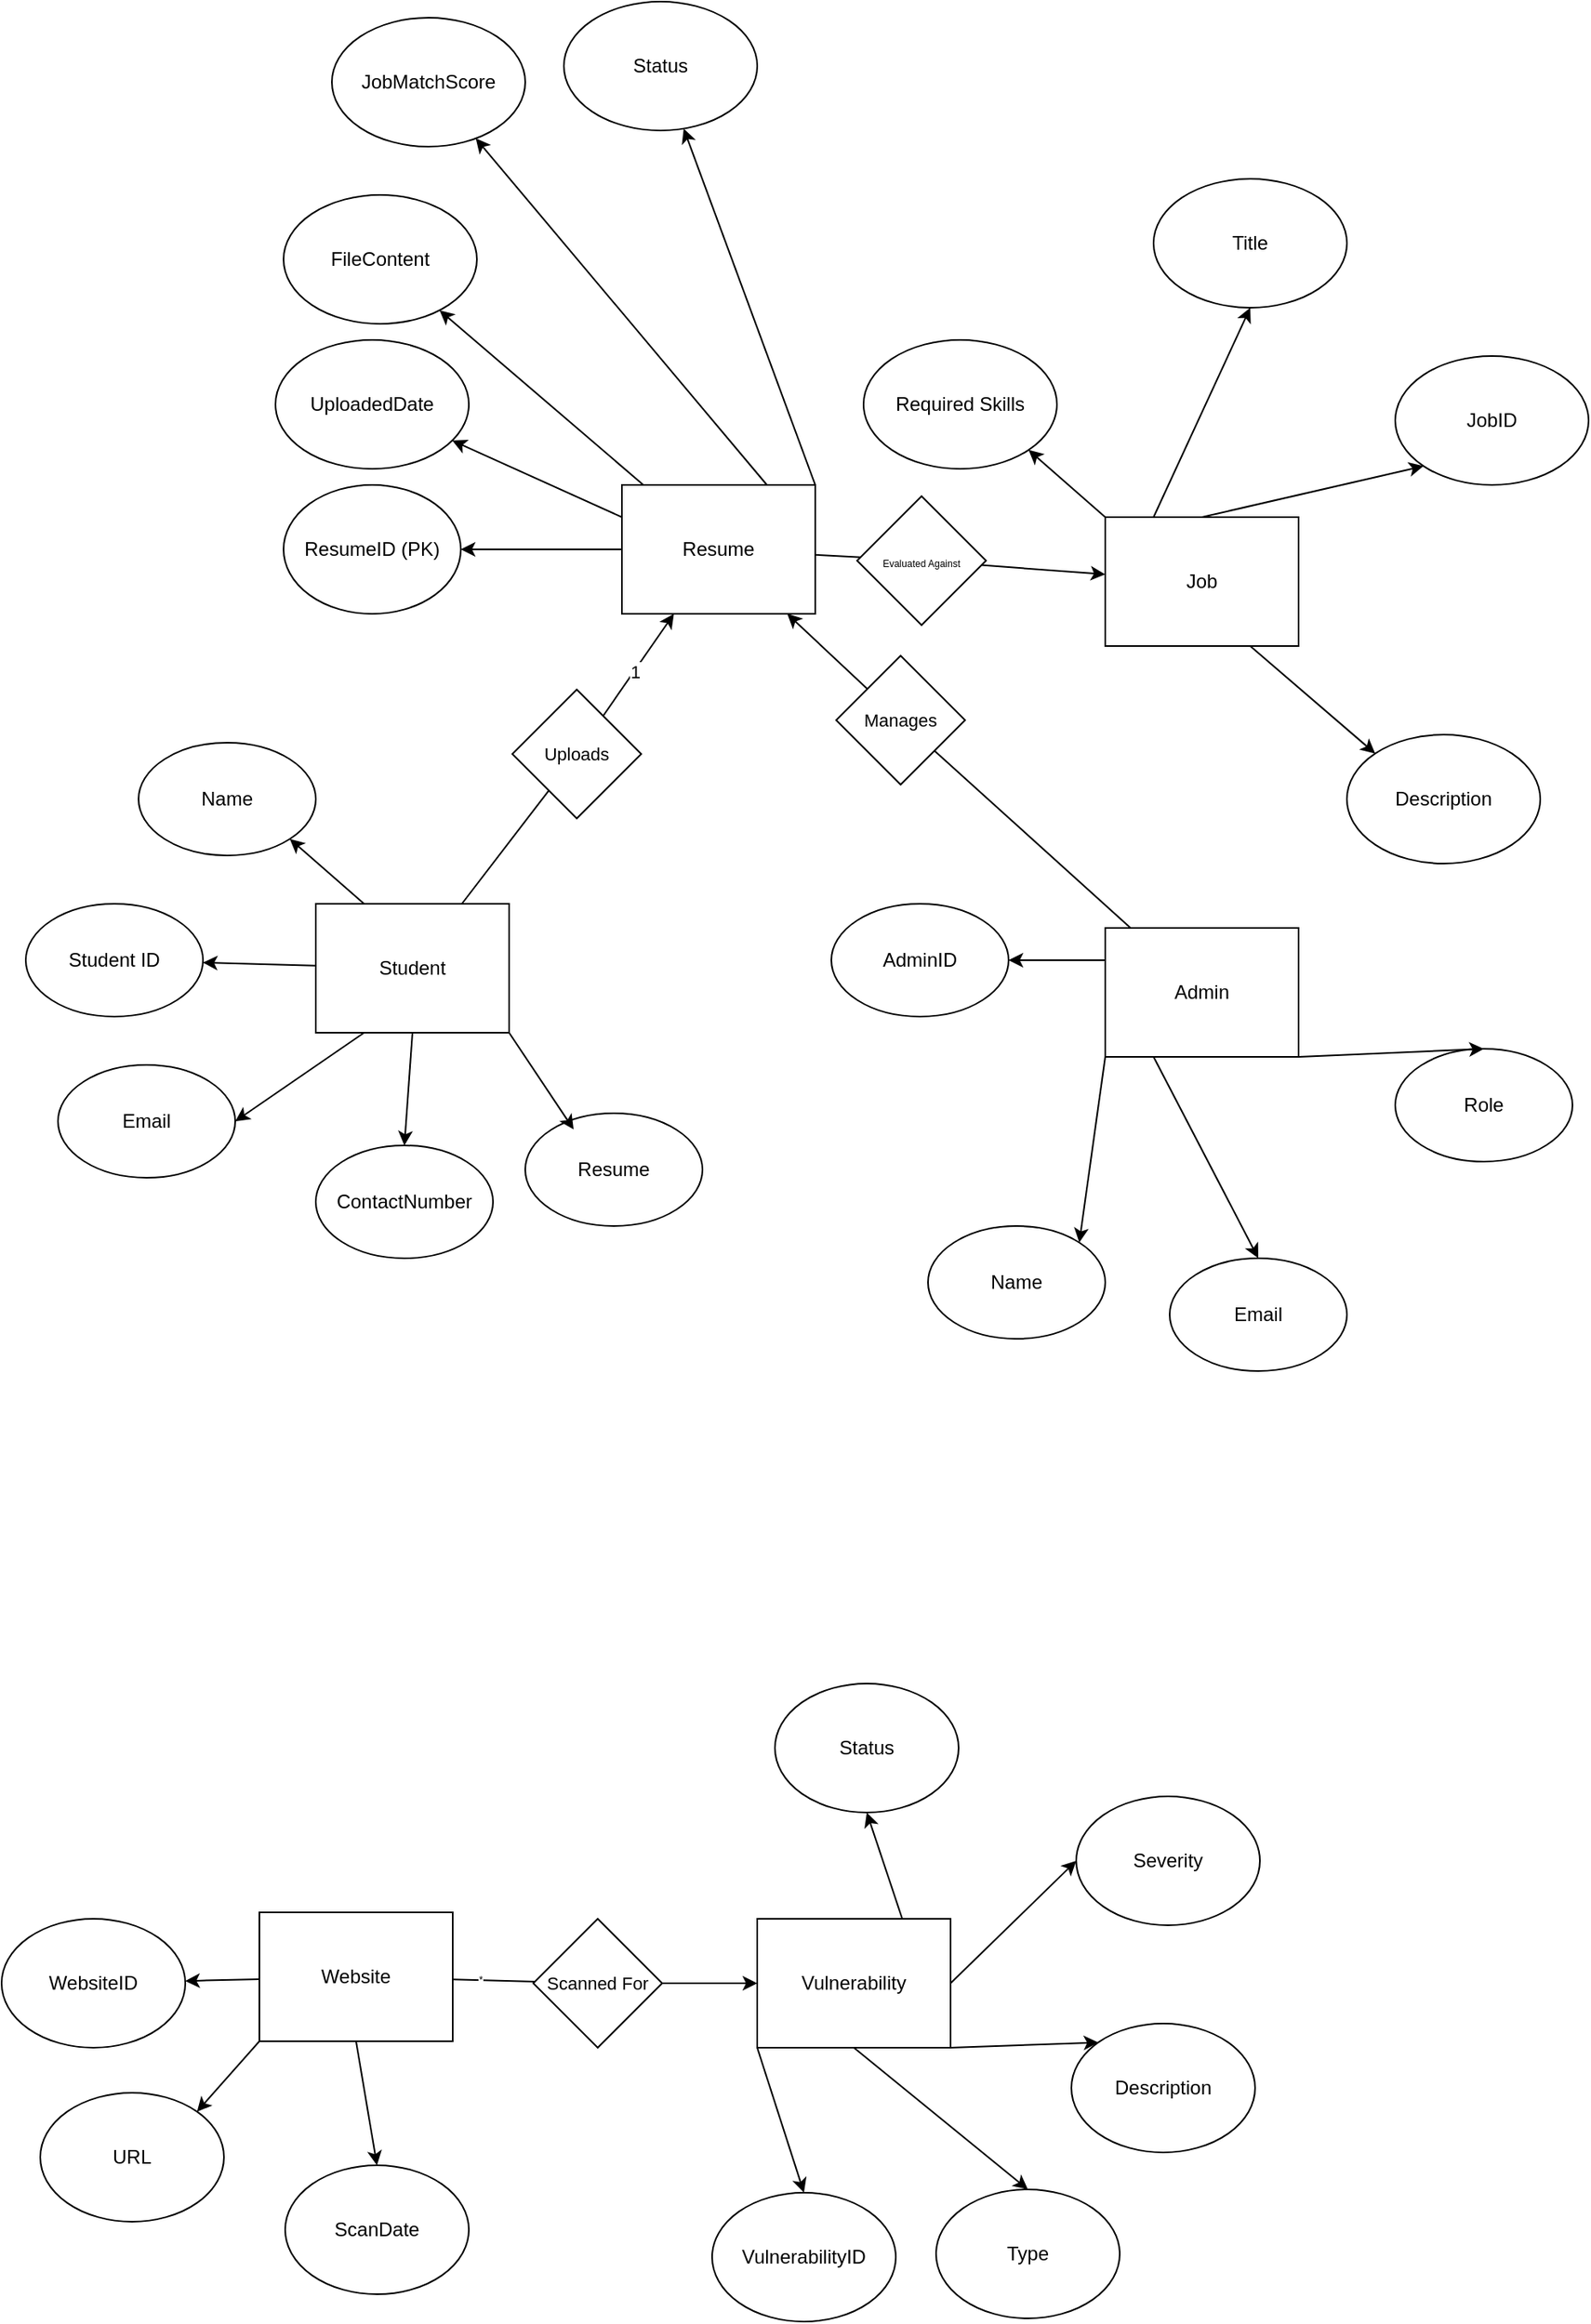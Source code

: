 <mxfile>
    <diagram name="ER Diagram" id="0">
        <mxGraphModel dx="460" dy="343" grid="0" gridSize="10" guides="1" tooltips="1" connect="1" arrows="1" fold="1" page="1" pageScale="1" pageWidth="1169" pageHeight="1654" background="#FFFFFF" math="0" shadow="0">
            <root>
                <mxCell id="0"/>
                <mxCell id="1" parent="0"/>
                <mxCell id="13" value="" style="edgeStyle=none;html=1;fontColor=#000000;labelBackgroundColor=none;strokeColor=#000000;labelBorderColor=none;" edge="1" parent="1" source="Student" target="12">
                    <mxGeometry relative="1" as="geometry"/>
                </mxCell>
                <mxCell id="15" style="edgeStyle=none;html=1;exitX=0.25;exitY=0;exitDx=0;exitDy=0;entryX=1;entryY=1;entryDx=0;entryDy=0;fontColor=#000000;labelBackgroundColor=none;strokeColor=#000000;labelBorderColor=none;" edge="1" parent="1" source="Student" target="14">
                    <mxGeometry relative="1" as="geometry"/>
                </mxCell>
                <mxCell id="18" style="edgeStyle=none;html=1;exitX=0.25;exitY=1;exitDx=0;exitDy=0;entryX=1;entryY=0.5;entryDx=0;entryDy=0;fontColor=#000000;labelBackgroundColor=none;strokeColor=#000000;labelBorderColor=none;" edge="1" parent="1" source="Student" target="16">
                    <mxGeometry relative="1" as="geometry"/>
                </mxCell>
                <mxCell id="22" style="edgeStyle=none;html=1;exitX=0.5;exitY=1;exitDx=0;exitDy=0;entryX=0.5;entryY=0;entryDx=0;entryDy=0;fontColor=#000000;labelBackgroundColor=none;strokeColor=#000000;labelBorderColor=none;" edge="1" parent="1" source="Student" target="19">
                    <mxGeometry relative="1" as="geometry"/>
                </mxCell>
                <mxCell id="23" style="edgeStyle=none;html=1;exitX=1;exitY=1;exitDx=0;exitDy=0;entryX=0.273;entryY=0.143;entryDx=0;entryDy=0;entryPerimeter=0;fontColor=#000000;labelBackgroundColor=none;strokeColor=#000000;labelBorderColor=none;" edge="1" parent="1" source="Student" target="20">
                    <mxGeometry relative="1" as="geometry"/>
                </mxCell>
                <mxCell id="Student" value="Student" style="shape=rectangle;whiteSpace=wrap;html=1;fontColor=#000000;labelBackgroundColor=none;strokeColor=#000000;labelBorderColor=none;fillColor=none;" parent="1" vertex="1">
                    <mxGeometry x="200" y="570" width="120" height="80" as="geometry"/>
                </mxCell>
                <mxCell id="3" value="" style="edgeStyle=none;html=1;fontColor=#000000;labelBackgroundColor=none;strokeColor=#000000;labelBorderColor=none;" parent="1" source="Resume" target="2" edge="1">
                    <mxGeometry relative="1" as="geometry"/>
                </mxCell>
                <mxCell id="5" value="" style="edgeStyle=none;html=1;fontColor=#000000;labelBackgroundColor=none;strokeColor=#000000;labelBorderColor=none;" parent="1" source="Resume" target="4" edge="1">
                    <mxGeometry relative="1" as="geometry"/>
                </mxCell>
                <mxCell id="6" style="edgeStyle=none;html=1;exitX=0;exitY=0.25;exitDx=0;exitDy=0;fontColor=#000000;labelBackgroundColor=none;strokeColor=#000000;labelBorderColor=none;" parent="1" source="Resume" target="7" edge="1">
                    <mxGeometry relative="1" as="geometry">
                        <mxPoint x="310" y="240" as="targetPoint"/>
                    </mxGeometry>
                </mxCell>
                <mxCell id="8" style="edgeStyle=none;html=1;exitX=0.75;exitY=0;exitDx=0;exitDy=0;fontColor=#000000;labelBackgroundColor=none;strokeColor=#000000;labelBorderColor=none;" parent="1" source="Resume" target="9" edge="1">
                    <mxGeometry relative="1" as="geometry">
                        <mxPoint x="550" y="230" as="targetPoint"/>
                    </mxGeometry>
                </mxCell>
                <mxCell id="10" style="edgeStyle=none;html=1;exitX=1;exitY=0;exitDx=0;exitDy=0;fontColor=#000000;labelBackgroundColor=none;strokeColor=#000000;labelBorderColor=none;" parent="1" source="Resume" target="11" edge="1">
                    <mxGeometry relative="1" as="geometry">
                        <mxPoint x="650" y="260" as="targetPoint"/>
                    </mxGeometry>
                </mxCell>
                <mxCell id="Resume" value="Resume" style="shape=rectangle;whiteSpace=wrap;html=1;fontColor=#000000;labelBackgroundColor=none;strokeColor=#000000;labelBorderColor=none;fillColor=none;" parent="1" vertex="1">
                    <mxGeometry x="390" y="310" width="120" height="80" as="geometry"/>
                </mxCell>
                <mxCell id="36" style="edgeStyle=none;html=1;exitX=0;exitY=0;exitDx=0;exitDy=0;entryX=1;entryY=1;entryDx=0;entryDy=0;fontColor=#000000;labelBackgroundColor=none;strokeColor=#000000;labelBorderColor=none;" edge="1" parent="1" source="Job" target="32">
                    <mxGeometry relative="1" as="geometry"/>
                </mxCell>
                <mxCell id="37" style="edgeStyle=none;html=1;exitX=0.25;exitY=0;exitDx=0;exitDy=0;entryX=0.5;entryY=1;entryDx=0;entryDy=0;fontColor=#000000;labelBackgroundColor=none;strokeColor=#000000;labelBorderColor=none;" edge="1" parent="1" source="Job" target="35">
                    <mxGeometry relative="1" as="geometry"/>
                </mxCell>
                <mxCell id="38" style="edgeStyle=none;html=1;exitX=0.5;exitY=0;exitDx=0;exitDy=0;entryX=0;entryY=1;entryDx=0;entryDy=0;fontColor=#000000;labelBackgroundColor=none;strokeColor=#000000;labelBorderColor=none;" edge="1" parent="1" source="Job" target="34">
                    <mxGeometry relative="1" as="geometry">
                        <mxPoint x="670" y="120" as="targetPoint"/>
                    </mxGeometry>
                </mxCell>
                <mxCell id="39" style="edgeStyle=none;html=1;exitX=0.75;exitY=1;exitDx=0;exitDy=0;entryX=0;entryY=0;entryDx=0;entryDy=0;fontColor=#000000;labelBackgroundColor=none;strokeColor=#000000;labelBorderColor=none;" edge="1" parent="1" source="Job" target="33">
                    <mxGeometry relative="1" as="geometry"/>
                </mxCell>
                <mxCell id="Job" value="Job" style="shape=rectangle;whiteSpace=wrap;html=1;fontColor=#000000;labelBackgroundColor=none;strokeColor=#000000;labelBorderColor=none;fillColor=none;" parent="1" vertex="1">
                    <mxGeometry x="690" y="330" width="120" height="80" as="geometry"/>
                </mxCell>
                <mxCell id="41" value="" style="edgeStyle=none;html=1;labelBackgroundColor=none;labelBorderColor=none;strokeColor=#000000;fontColor=#000000;" edge="1" parent="1" source="Website" target="40">
                    <mxGeometry relative="1" as="geometry"/>
                </mxCell>
                <mxCell id="50" style="edgeStyle=none;html=1;exitX=0;exitY=1;exitDx=0;exitDy=0;entryX=1;entryY=0;entryDx=0;entryDy=0;labelBackgroundColor=none;labelBorderColor=none;strokeColor=#000000;fontColor=#000000;" edge="1" parent="1" source="Website" target="44">
                    <mxGeometry relative="1" as="geometry"/>
                </mxCell>
                <mxCell id="51" style="edgeStyle=none;html=1;exitX=0.5;exitY=1;exitDx=0;exitDy=0;entryX=0.5;entryY=0;entryDx=0;entryDy=0;labelBackgroundColor=none;labelBorderColor=none;strokeColor=#000000;fontColor=#000000;" edge="1" parent="1" source="Website" target="43">
                    <mxGeometry relative="1" as="geometry"/>
                </mxCell>
                <mxCell id="Website" value="Website" style="shape=rectangle;whiteSpace=wrap;html=1;strokeColor=#000000;fontColor=#000000;fillColor=none;" parent="1" vertex="1">
                    <mxGeometry x="165" y="1196" width="120" height="80" as="geometry"/>
                </mxCell>
                <mxCell id="52" style="edgeStyle=none;html=1;exitX=0;exitY=1;exitDx=0;exitDy=0;entryX=0.5;entryY=0;entryDx=0;entryDy=0;labelBackgroundColor=none;labelBorderColor=none;strokeColor=#000000;fontColor=#000000;" edge="1" parent="1" source="Vulnerability" target="49">
                    <mxGeometry relative="1" as="geometry"/>
                </mxCell>
                <mxCell id="53" style="edgeStyle=none;html=1;exitX=0.5;exitY=1;exitDx=0;exitDy=0;entryX=0.5;entryY=0;entryDx=0;entryDy=0;labelBackgroundColor=none;labelBorderColor=none;strokeColor=#000000;fontColor=#000000;" edge="1" parent="1" source="Vulnerability" target="48">
                    <mxGeometry relative="1" as="geometry"/>
                </mxCell>
                <mxCell id="54" style="edgeStyle=none;html=1;exitX=1;exitY=1;exitDx=0;exitDy=0;entryX=0;entryY=0;entryDx=0;entryDy=0;labelBackgroundColor=none;labelBorderColor=none;strokeColor=#000000;fontColor=#000000;" edge="1" parent="1" source="Vulnerability" target="47">
                    <mxGeometry relative="1" as="geometry"/>
                </mxCell>
                <mxCell id="55" style="edgeStyle=none;html=1;exitX=1;exitY=0.5;exitDx=0;exitDy=0;entryX=0;entryY=0.5;entryDx=0;entryDy=0;labelBackgroundColor=none;labelBorderColor=none;strokeColor=#000000;fontColor=#000000;" edge="1" parent="1" source="Vulnerability" target="46">
                    <mxGeometry relative="1" as="geometry"/>
                </mxCell>
                <mxCell id="56" style="edgeStyle=none;html=1;exitX=0.75;exitY=0;exitDx=0;exitDy=0;labelBackgroundColor=none;labelBorderColor=none;strokeColor=#000000;fontColor=#000000;entryX=0.5;entryY=1;entryDx=0;entryDy=0;" edge="1" parent="1" source="Vulnerability" target="45">
                    <mxGeometry relative="1" as="geometry">
                        <mxPoint x="580.481" y="1189.628" as="targetPoint"/>
                    </mxGeometry>
                </mxCell>
                <mxCell id="Vulnerability" value="Vulnerability" style="shape=rectangle;whiteSpace=wrap;html=1;strokeColor=#000000;fontColor=#000000;fillColor=none;" parent="1" vertex="1">
                    <mxGeometry x="474" y="1200" width="120" height="80" as="geometry"/>
                </mxCell>
                <mxCell id="28" style="edgeStyle=none;html=1;exitX=0;exitY=0.25;exitDx=0;exitDy=0;entryX=1;entryY=0.5;entryDx=0;entryDy=0;fontColor=#000000;labelBackgroundColor=none;strokeColor=#000000;labelBorderColor=none;" edge="1" parent="1" source="Admin" target="24">
                    <mxGeometry relative="1" as="geometry"/>
                </mxCell>
                <mxCell id="29" style="edgeStyle=none;html=1;exitX=0;exitY=1;exitDx=0;exitDy=0;entryX=1;entryY=0;entryDx=0;entryDy=0;fontColor=#000000;labelBackgroundColor=none;strokeColor=#000000;labelBorderColor=none;" edge="1" parent="1" source="Admin" target="27">
                    <mxGeometry relative="1" as="geometry"/>
                </mxCell>
                <mxCell id="30" style="edgeStyle=none;html=1;exitX=0.25;exitY=1;exitDx=0;exitDy=0;entryX=0.5;entryY=0;entryDx=0;entryDy=0;fontColor=#000000;labelBackgroundColor=none;strokeColor=#000000;labelBorderColor=none;" edge="1" parent="1" source="Admin" target="26">
                    <mxGeometry relative="1" as="geometry"/>
                </mxCell>
                <mxCell id="31" style="edgeStyle=none;html=1;exitX=1;exitY=1;exitDx=0;exitDy=0;entryX=0.5;entryY=0;entryDx=0;entryDy=0;fontColor=#000000;labelBackgroundColor=none;strokeColor=#000000;labelBorderColor=none;" edge="1" parent="1" source="Admin" target="25">
                    <mxGeometry relative="1" as="geometry"/>
                </mxCell>
                <mxCell id="Admin" value="Admin" style="shape=rectangle;whiteSpace=wrap;html=1;fontColor=#000000;labelBackgroundColor=none;strokeColor=#000000;labelBorderColor=none;fillColor=none;" parent="1" vertex="1">
                    <mxGeometry x="690" y="585" width="120" height="80" as="geometry"/>
                </mxCell>
                <mxCell id="StudentToResume" value="" style="fontColor=#000000;labelBackgroundColor=none;strokeColor=#000000;labelBorderColor=none;startArrow=none;" parent="1" source="60" target="Resume" edge="1">
                    <mxGeometry relative="1" as="geometry"/>
                </mxCell>
                <mxCell id="62" value="&lt;span style=&quot;background-color: rgb(255, 255, 255);&quot;&gt;1&lt;/span&gt;" style="edgeLabel;html=1;align=center;verticalAlign=middle;resizable=0;points=[];fontColor=#000000;" vertex="1" connectable="0" parent="StudentToResume">
                    <mxGeometry x="-0.124" relative="1" as="geometry">
                        <mxPoint as="offset"/>
                    </mxGeometry>
                </mxCell>
                <mxCell id="ResumeToJob" value="" style="fontColor=#000000;labelBackgroundColor=none;strokeColor=#000000;labelBorderColor=none;startArrow=none;" parent="1" source="66" target="Job" edge="1">
                    <mxGeometry x="0.061" y="7" relative="1" as="geometry">
                        <mxPoint as="offset"/>
                    </mxGeometry>
                </mxCell>
                <mxCell id="WebsiteToVulnerability" value="" style="strokeColor=#000000;fontColor=#000000;labelBackgroundColor=none;startArrow=none;" parent="1" source="68" target="Vulnerability" edge="1">
                    <mxGeometry x="0.012" y="8" relative="1" as="geometry">
                        <mxPoint as="offset"/>
                    </mxGeometry>
                </mxCell>
                <mxCell id="AdminToEntities" value="" style="fontColor=#000000;labelBackgroundColor=none;strokeColor=#000000;labelBorderColor=none;startArrow=none;" parent="1" source="64" target="Resume" edge="1">
                    <mxGeometry x="0.485" y="55" relative="1" as="geometry">
                        <mxPoint y="1" as="offset"/>
                    </mxGeometry>
                </mxCell>
                <mxCell id="2" value="&lt;span style=&quot;text-align: left;&quot;&gt;ResumeID (PK)&lt;/span&gt;&lt;br style=&quot;text-align: left;&quot;&gt;" style="ellipse;whiteSpace=wrap;html=1;fontColor=#000000;labelBackgroundColor=none;strokeColor=#000000;labelBorderColor=none;fillColor=none;" parent="1" vertex="1">
                    <mxGeometry x="180" y="310" width="110" height="80" as="geometry"/>
                </mxCell>
                <mxCell id="4" value="&lt;span style=&quot;text-align: left;&quot;&gt;FileContent&lt;/span&gt;" style="ellipse;whiteSpace=wrap;html=1;fontColor=#000000;labelBackgroundColor=none;strokeColor=#000000;labelBorderColor=none;fillColor=none;" parent="1" vertex="1">
                    <mxGeometry x="180" y="130" width="120" height="80" as="geometry"/>
                </mxCell>
                <mxCell id="7" value="&lt;span style=&quot;text-align: left;&quot;&gt;UploadedDate&lt;/span&gt;" style="ellipse;whiteSpace=wrap;html=1;fontColor=#000000;labelBackgroundColor=none;strokeColor=#000000;labelBorderColor=none;fillColor=none;" parent="1" vertex="1">
                    <mxGeometry x="175" y="220" width="120" height="80" as="geometry"/>
                </mxCell>
                <mxCell id="9" value="&lt;span style=&quot;text-align: left;&quot;&gt;JobMatchScore&lt;/span&gt;&lt;br style=&quot;text-align: left;&quot;&gt;" style="ellipse;whiteSpace=wrap;html=1;fontColor=#000000;labelBackgroundColor=none;strokeColor=#000000;labelBorderColor=none;fillColor=none;" parent="1" vertex="1">
                    <mxGeometry x="210" y="20" width="120" height="80" as="geometry"/>
                </mxCell>
                <mxCell id="11" value="&lt;span style=&quot;text-align: left;&quot;&gt;Status&lt;/span&gt;" style="ellipse;whiteSpace=wrap;html=1;fontColor=#000000;labelBackgroundColor=none;strokeColor=#000000;labelBorderColor=none;gradientColor=none;fillColor=none;" parent="1" vertex="1">
                    <mxGeometry x="354" y="10" width="120" height="80" as="geometry"/>
                </mxCell>
                <mxCell id="12" value="Student ID" style="ellipse;whiteSpace=wrap;html=1;fontColor=#000000;labelBackgroundColor=none;strokeColor=#000000;labelBorderColor=none;fillColor=none;" vertex="1" parent="1">
                    <mxGeometry x="20" y="570" width="110" height="70" as="geometry"/>
                </mxCell>
                <mxCell id="14" value="Name" style="ellipse;whiteSpace=wrap;html=1;fontColor=#000000;labelBackgroundColor=none;strokeColor=#000000;labelBorderColor=none;fillColor=none;" vertex="1" parent="1">
                    <mxGeometry x="90" y="470" width="110" height="70" as="geometry"/>
                </mxCell>
                <mxCell id="16" value="Email" style="ellipse;whiteSpace=wrap;html=1;fontColor=#000000;labelBackgroundColor=none;strokeColor=#000000;labelBorderColor=none;fillColor=none;" vertex="1" parent="1">
                    <mxGeometry x="40" y="670" width="110" height="70" as="geometry"/>
                </mxCell>
                <mxCell id="19" value="ContactNumber" style="ellipse;whiteSpace=wrap;html=1;fontColor=#000000;labelBackgroundColor=none;strokeColor=#000000;labelBorderColor=none;fillColor=none;" vertex="1" parent="1">
                    <mxGeometry x="200" y="720" width="110" height="70" as="geometry"/>
                </mxCell>
                <mxCell id="20" value="Resume" style="ellipse;whiteSpace=wrap;html=1;fontColor=#000000;labelBackgroundColor=none;strokeColor=#000000;labelBorderColor=none;fillColor=none;" vertex="1" parent="1">
                    <mxGeometry x="330" y="700" width="110" height="70" as="geometry"/>
                </mxCell>
                <mxCell id="24" value="AdminID" style="ellipse;whiteSpace=wrap;html=1;fontColor=#000000;labelBackgroundColor=none;strokeColor=#000000;labelBorderColor=none;fillColor=none;" vertex="1" parent="1">
                    <mxGeometry x="520" y="570" width="110" height="70" as="geometry"/>
                </mxCell>
                <mxCell id="25" value="Role" style="ellipse;whiteSpace=wrap;html=1;fontColor=#000000;labelBackgroundColor=none;strokeColor=#000000;labelBorderColor=none;fillColor=none;" vertex="1" parent="1">
                    <mxGeometry x="870" y="660" width="110" height="70" as="geometry"/>
                </mxCell>
                <mxCell id="26" value="Email" style="ellipse;whiteSpace=wrap;html=1;fontColor=#000000;labelBackgroundColor=none;strokeColor=#000000;labelBorderColor=none;fillColor=none;" vertex="1" parent="1">
                    <mxGeometry x="730" y="790" width="110" height="70" as="geometry"/>
                </mxCell>
                <mxCell id="27" value="Name" style="ellipse;whiteSpace=wrap;html=1;fontColor=#000000;labelBackgroundColor=none;strokeColor=#000000;labelBorderColor=none;fillColor=none;" vertex="1" parent="1">
                    <mxGeometry x="580" y="770" width="110" height="70" as="geometry"/>
                </mxCell>
                <mxCell id="32" value="&lt;span style=&quot;text-align: left;&quot;&gt;Required Skills&lt;/span&gt;" style="ellipse;whiteSpace=wrap;html=1;fontColor=#000000;labelBackgroundColor=none;strokeColor=#000000;labelBorderColor=none;fillColor=none;" vertex="1" parent="1">
                    <mxGeometry x="540" y="220" width="120" height="80" as="geometry"/>
                </mxCell>
                <mxCell id="33" value="&lt;span style=&quot;text-align: left;&quot;&gt;Description&lt;/span&gt;" style="ellipse;whiteSpace=wrap;html=1;fontColor=#000000;labelBackgroundColor=none;strokeColor=#000000;labelBorderColor=none;fillColor=none;" vertex="1" parent="1">
                    <mxGeometry x="840" y="465" width="120" height="80" as="geometry"/>
                </mxCell>
                <mxCell id="34" value="&lt;span style=&quot;text-align: left;&quot;&gt;JobID&lt;/span&gt;" style="ellipse;whiteSpace=wrap;html=1;fontColor=#000000;labelBackgroundColor=none;strokeColor=#000000;labelBorderColor=none;fillColor=none;" vertex="1" parent="1">
                    <mxGeometry x="870" y="230" width="120" height="80" as="geometry"/>
                </mxCell>
                <mxCell id="35" value="&lt;span style=&quot;text-align: left;&quot;&gt;Title&lt;/span&gt;" style="ellipse;whiteSpace=wrap;html=1;fontColor=#000000;labelBackgroundColor=none;strokeColor=#000000;labelBorderColor=none;fillColor=none;" vertex="1" parent="1">
                    <mxGeometry x="720" y="120" width="120" height="80" as="geometry"/>
                </mxCell>
                <mxCell id="40" value="WebsiteID" style="ellipse;whiteSpace=wrap;html=1;fillColor=none;strokeColor=#000000;fontColor=#000000;" vertex="1" parent="1">
                    <mxGeometry x="5" y="1200" width="114" height="80" as="geometry"/>
                </mxCell>
                <mxCell id="43" value="ScanDate" style="ellipse;whiteSpace=wrap;html=1;fillColor=none;strokeColor=#000000;fontColor=#000000;" vertex="1" parent="1">
                    <mxGeometry x="181" y="1353" width="114" height="80" as="geometry"/>
                </mxCell>
                <mxCell id="44" value="URL" style="ellipse;whiteSpace=wrap;html=1;fillColor=none;strokeColor=#000000;fontColor=#000000;" vertex="1" parent="1">
                    <mxGeometry x="29" y="1308" width="114" height="80" as="geometry"/>
                </mxCell>
                <mxCell id="45" value="Status" style="ellipse;whiteSpace=wrap;html=1;fillColor=none;strokeColor=#000000;fontColor=#000000;" vertex="1" parent="1">
                    <mxGeometry x="485" y="1054" width="114" height="80" as="geometry"/>
                </mxCell>
                <mxCell id="46" value="Severity" style="ellipse;whiteSpace=wrap;html=1;fillColor=none;strokeColor=#000000;fontColor=#000000;" vertex="1" parent="1">
                    <mxGeometry x="672" y="1124" width="114" height="80" as="geometry"/>
                </mxCell>
                <mxCell id="47" value="Description" style="ellipse;whiteSpace=wrap;html=1;fillColor=none;strokeColor=#000000;fontColor=#000000;" vertex="1" parent="1">
                    <mxGeometry x="669" y="1265" width="114" height="80" as="geometry"/>
                </mxCell>
                <mxCell id="48" value="Type" style="ellipse;whiteSpace=wrap;html=1;fillColor=none;strokeColor=#000000;fontColor=#000000;" vertex="1" parent="1">
                    <mxGeometry x="585" y="1368" width="114" height="80" as="geometry"/>
                </mxCell>
                <mxCell id="49" value="VulnerabilityID" style="ellipse;whiteSpace=wrap;html=1;fillColor=none;strokeColor=#000000;fontColor=#000000;" vertex="1" parent="1">
                    <mxGeometry x="446" y="1370" width="114" height="80" as="geometry"/>
                </mxCell>
                <mxCell id="61" value="" style="fontColor=#000000;labelBackgroundColor=none;strokeColor=#000000;labelBorderColor=none;endArrow=none;" edge="1" parent="1" source="Student" target="60">
                    <mxGeometry relative="1" as="geometry">
                        <mxPoint x="289.231" y="570" as="sourcePoint"/>
                        <mxPoint x="420.769" y="390" as="targetPoint"/>
                    </mxGeometry>
                </mxCell>
                <mxCell id="60" value="&lt;span style=&quot;font-size: 11px;&quot;&gt;Uploads&lt;/span&gt;" style="rhombus;whiteSpace=wrap;html=1;labelBackgroundColor=none;labelBorderColor=none;strokeColor=#000000;fontColor=#000000;fillColor=none;gradientColor=none;" vertex="1" parent="1">
                    <mxGeometry x="322" y="437" width="80" height="80" as="geometry"/>
                </mxCell>
                <mxCell id="63" value="" style="fontColor=#000000;labelBackgroundColor=none;strokeColor=#000000;labelBorderColor=none;endArrow=none;" edge="1" parent="1" source="Admin" target="64">
                    <mxGeometry x="0.485" y="55" relative="1" as="geometry">
                        <mxPoint x="706.364" y="585" as="sourcePoint"/>
                        <mxPoint x="493.636" y="390" as="targetPoint"/>
                        <mxPoint y="1" as="offset"/>
                    </mxGeometry>
                </mxCell>
                <mxCell id="64" value="&lt;span style=&quot;font-size: 11px;&quot;&gt;Manages&lt;/span&gt;" style="rhombus;whiteSpace=wrap;html=1;labelBackgroundColor=#FFFFFF;labelBorderColor=none;strokeColor=#000000;fontColor=#000000;fillColor=none;gradientColor=none;" vertex="1" parent="1">
                    <mxGeometry x="523" y="416" width="80" height="80" as="geometry"/>
                </mxCell>
                <mxCell id="65" value="" style="fontColor=#000000;labelBackgroundColor=none;strokeColor=#000000;labelBorderColor=none;endArrow=none;" edge="1" parent="1" source="Resume" target="66">
                    <mxGeometry x="0.061" y="7" relative="1" as="geometry">
                        <mxPoint x="510" y="354.0" as="sourcePoint"/>
                        <mxPoint x="690" y="366" as="targetPoint"/>
                        <mxPoint as="offset"/>
                    </mxGeometry>
                </mxCell>
                <mxCell id="66" value="&lt;span style=&quot;color: rgb(0, 0, 0); font-family: Helvetica; font-style: normal; font-variant-ligatures: normal; font-variant-caps: normal; font-weight: 400; letter-spacing: normal; orphans: 2; text-align: center; text-indent: 0px; text-transform: none; widows: 2; word-spacing: 0px; -webkit-text-stroke-width: 0px; text-decoration-thickness: initial; text-decoration-style: initial; text-decoration-color: initial; float: none; display: inline !important;&quot;&gt;&lt;font style=&quot;font-size: 6px;&quot;&gt;Evaluated Against&lt;/font&gt;&lt;/span&gt;" style="rhombus;whiteSpace=wrap;html=1;labelBackgroundColor=#FFFFFF;labelBorderColor=none;strokeColor=#000000;fontColor=#000000;fillColor=none;gradientColor=none;" vertex="1" parent="1">
                    <mxGeometry x="536" y="317" width="80" height="80" as="geometry"/>
                </mxCell>
                <mxCell id="69" value="" style="strokeColor=#000000;fontColor=#000000;labelBackgroundColor=none;endArrow=none;" edge="1" parent="1" source="Website" target="68">
                    <mxGeometry x="0.012" y="8" relative="1" as="geometry">
                        <mxPoint x="285" y="1236.777" as="sourcePoint"/>
                        <mxPoint x="474" y="1239.223" as="targetPoint"/>
                        <mxPoint as="offset"/>
                    </mxGeometry>
                </mxCell>
                <mxCell id="71" value="*" style="edgeLabel;html=1;align=center;verticalAlign=middle;resizable=0;points=[];fontSize=6;fontColor=#000000;" vertex="1" connectable="0" parent="69">
                    <mxGeometry x="-0.329" relative="1" as="geometry">
                        <mxPoint as="offset"/>
                    </mxGeometry>
                </mxCell>
                <mxCell id="68" value="&lt;meta charset=&quot;utf-8&quot;&gt;&lt;span style=&quot;color: rgb(0, 0, 0); font-family: Helvetica; font-size: 11px; font-style: normal; font-variant-ligatures: normal; font-variant-caps: normal; font-weight: 400; letter-spacing: normal; orphans: 2; text-align: center; text-indent: 0px; text-transform: none; widows: 2; word-spacing: 0px; -webkit-text-stroke-width: 0px; text-decoration-thickness: initial; text-decoration-style: initial; text-decoration-color: initial; float: none; display: inline !important;&quot;&gt;Scanned For&lt;/span&gt;" style="rhombus;whiteSpace=wrap;html=1;labelBackgroundColor=#FFFFFF;labelBorderColor=none;strokeColor=#000000;fontSize=6;fontColor=#000000;fillColor=none;gradientColor=none;" vertex="1" parent="1">
                    <mxGeometry x="335" y="1200" width="80" height="80" as="geometry"/>
                </mxCell>
            </root>
        </mxGraphModel>
    </diagram>
</mxfile>
